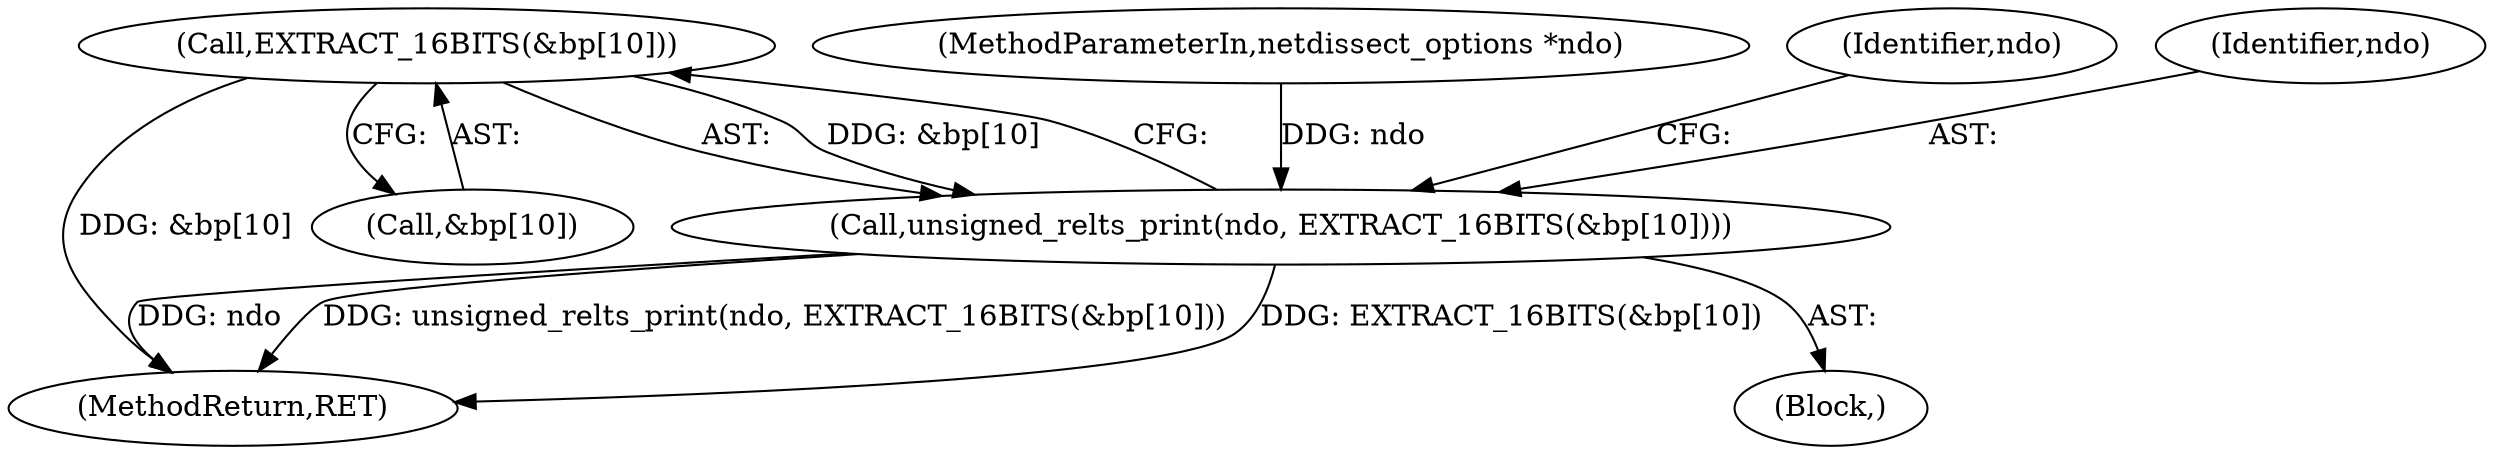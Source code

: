 digraph "0_tcpdump_5dc1860d8267b1e0cb78c9ffa2a40bea2fdb3ddc_2@array" {
"1000201" [label="(Call,EXTRACT_16BITS(&bp[10]))"];
"1000199" [label="(Call,unsigned_relts_print(ndo, EXTRACT_16BITS(&bp[10])))"];
"1000201" [label="(Call,EXTRACT_16BITS(&bp[10]))"];
"1000445" [label="(MethodReturn,RET)"];
"1000189" [label="(Block,)"];
"1000102" [label="(MethodParameterIn,netdissect_options *ndo)"];
"1000208" [label="(Identifier,ndo)"];
"1000202" [label="(Call,&bp[10])"];
"1000200" [label="(Identifier,ndo)"];
"1000199" [label="(Call,unsigned_relts_print(ndo, EXTRACT_16BITS(&bp[10])))"];
"1000201" -> "1000199"  [label="AST: "];
"1000201" -> "1000202"  [label="CFG: "];
"1000202" -> "1000201"  [label="AST: "];
"1000199" -> "1000201"  [label="CFG: "];
"1000201" -> "1000445"  [label="DDG: &bp[10]"];
"1000201" -> "1000199"  [label="DDG: &bp[10]"];
"1000199" -> "1000189"  [label="AST: "];
"1000200" -> "1000199"  [label="AST: "];
"1000208" -> "1000199"  [label="CFG: "];
"1000199" -> "1000445"  [label="DDG: EXTRACT_16BITS(&bp[10])"];
"1000199" -> "1000445"  [label="DDG: ndo"];
"1000199" -> "1000445"  [label="DDG: unsigned_relts_print(ndo, EXTRACT_16BITS(&bp[10]))"];
"1000102" -> "1000199"  [label="DDG: ndo"];
}
